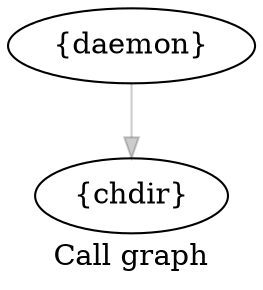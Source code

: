 digraph "Call graph" {
	label="Call graph";
	"Node0x8043d2ca0" [label="{daemon}"];
	"Node0x8043d2ca0" -> "Node0x8043d2e20" [color="#00000033"];

	"Node0x8043d2e20" [label="{chdir}"];

}
